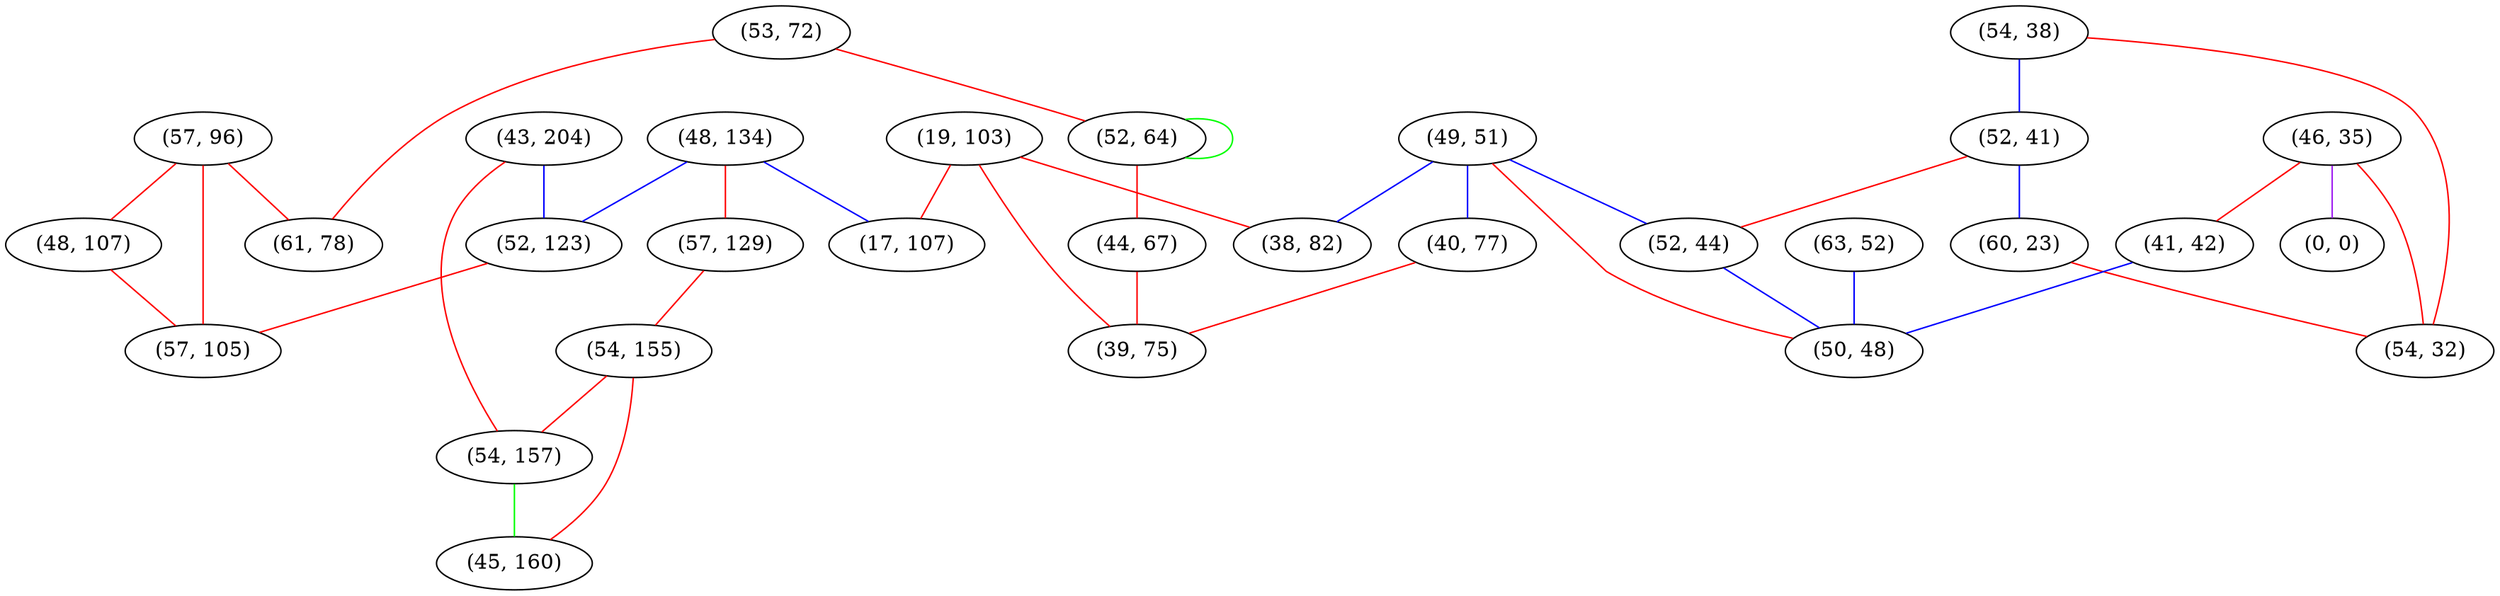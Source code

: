 graph "" {
"(49, 51)";
"(19, 103)";
"(53, 72)";
"(52, 64)";
"(54, 38)";
"(44, 67)";
"(48, 134)";
"(38, 82)";
"(57, 96)";
"(52, 41)";
"(57, 129)";
"(46, 35)";
"(43, 204)";
"(48, 107)";
"(0, 0)";
"(54, 155)";
"(60, 23)";
"(17, 107)";
"(41, 42)";
"(63, 52)";
"(52, 44)";
"(61, 78)";
"(54, 32)";
"(40, 77)";
"(50, 48)";
"(52, 123)";
"(54, 157)";
"(39, 75)";
"(57, 105)";
"(45, 160)";
"(49, 51)" -- "(50, 48)"  [color=red, key=0, weight=1];
"(49, 51)" -- "(38, 82)"  [color=blue, key=0, weight=3];
"(49, 51)" -- "(40, 77)"  [color=blue, key=0, weight=3];
"(49, 51)" -- "(52, 44)"  [color=blue, key=0, weight=3];
"(19, 103)" -- "(39, 75)"  [color=red, key=0, weight=1];
"(19, 103)" -- "(17, 107)"  [color=red, key=0, weight=1];
"(19, 103)" -- "(38, 82)"  [color=red, key=0, weight=1];
"(53, 72)" -- "(61, 78)"  [color=red, key=0, weight=1];
"(53, 72)" -- "(52, 64)"  [color=red, key=0, weight=1];
"(52, 64)" -- "(44, 67)"  [color=red, key=0, weight=1];
"(52, 64)" -- "(52, 64)"  [color=green, key=0, weight=2];
"(54, 38)" -- "(52, 41)"  [color=blue, key=0, weight=3];
"(54, 38)" -- "(54, 32)"  [color=red, key=0, weight=1];
"(44, 67)" -- "(39, 75)"  [color=red, key=0, weight=1];
"(48, 134)" -- "(17, 107)"  [color=blue, key=0, weight=3];
"(48, 134)" -- "(57, 129)"  [color=red, key=0, weight=1];
"(48, 134)" -- "(52, 123)"  [color=blue, key=0, weight=3];
"(57, 96)" -- "(61, 78)"  [color=red, key=0, weight=1];
"(57, 96)" -- "(48, 107)"  [color=red, key=0, weight=1];
"(57, 96)" -- "(57, 105)"  [color=red, key=0, weight=1];
"(52, 41)" -- "(60, 23)"  [color=blue, key=0, weight=3];
"(52, 41)" -- "(52, 44)"  [color=red, key=0, weight=1];
"(57, 129)" -- "(54, 155)"  [color=red, key=0, weight=1];
"(46, 35)" -- "(41, 42)"  [color=red, key=0, weight=1];
"(46, 35)" -- "(0, 0)"  [color=purple, key=0, weight=4];
"(46, 35)" -- "(54, 32)"  [color=red, key=0, weight=1];
"(43, 204)" -- "(52, 123)"  [color=blue, key=0, weight=3];
"(43, 204)" -- "(54, 157)"  [color=red, key=0, weight=1];
"(48, 107)" -- "(57, 105)"  [color=red, key=0, weight=1];
"(54, 155)" -- "(54, 157)"  [color=red, key=0, weight=1];
"(54, 155)" -- "(45, 160)"  [color=red, key=0, weight=1];
"(60, 23)" -- "(54, 32)"  [color=red, key=0, weight=1];
"(41, 42)" -- "(50, 48)"  [color=blue, key=0, weight=3];
"(63, 52)" -- "(50, 48)"  [color=blue, key=0, weight=3];
"(52, 44)" -- "(50, 48)"  [color=blue, key=0, weight=3];
"(40, 77)" -- "(39, 75)"  [color=red, key=0, weight=1];
"(52, 123)" -- "(57, 105)"  [color=red, key=0, weight=1];
"(54, 157)" -- "(45, 160)"  [color=green, key=0, weight=2];
}
